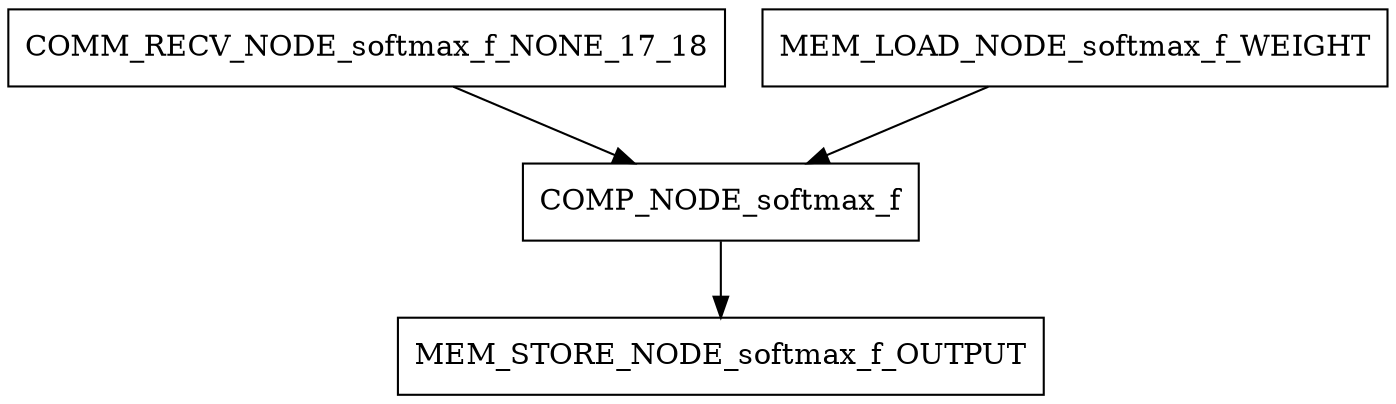 digraph {
	graph [bb="0,0,662,183"];
	node [label="\N"];
	72	[height=0.51389,
		id=72,
		label=COMM_RECV_NODE_softmax_f_NONE_17_18,
		pos="172,164.5",
		rects="0,146.5,344,182.5",
		shape=record,
		width=4.7778];
	74	[height=0.51389,
		id=74,
		label=COMP_NODE_softmax_f,
		pos="342,91.5",
		rects="247,73.5,437,109.5",
		shape=record,
		width=2.6389];
	72 -> 74	[pos="e,301.02,109.61 212.72,146.49 236.41,136.6 266.47,124.04 291.64,113.53"];
	73	[height=0.51389,
		id=73,
		label=MEM_LOAD_NODE_softmax_f_WEIGHT,
		pos="512,164.5",
		rects="362,146.5,662,182.5",
		shape=record,
		width=4.1667];
	73 -> 74	[pos="e,382.98,109.61 471.28,146.49 447.59,136.6 417.53,124.04 392.36,113.53"];
	75	[height=0.51389,
		id=75,
		label=MEM_STORE_NODE_softmax_f_OUTPUT,
		pos="342,18.5",
		rects="187,0.5,497,36.5",
		shape=record,
		width=4.3056];
	74 -> 75	[pos="e,342,36.529 342,73.313 342,65.289 342,55.547 342,46.569"];
}
